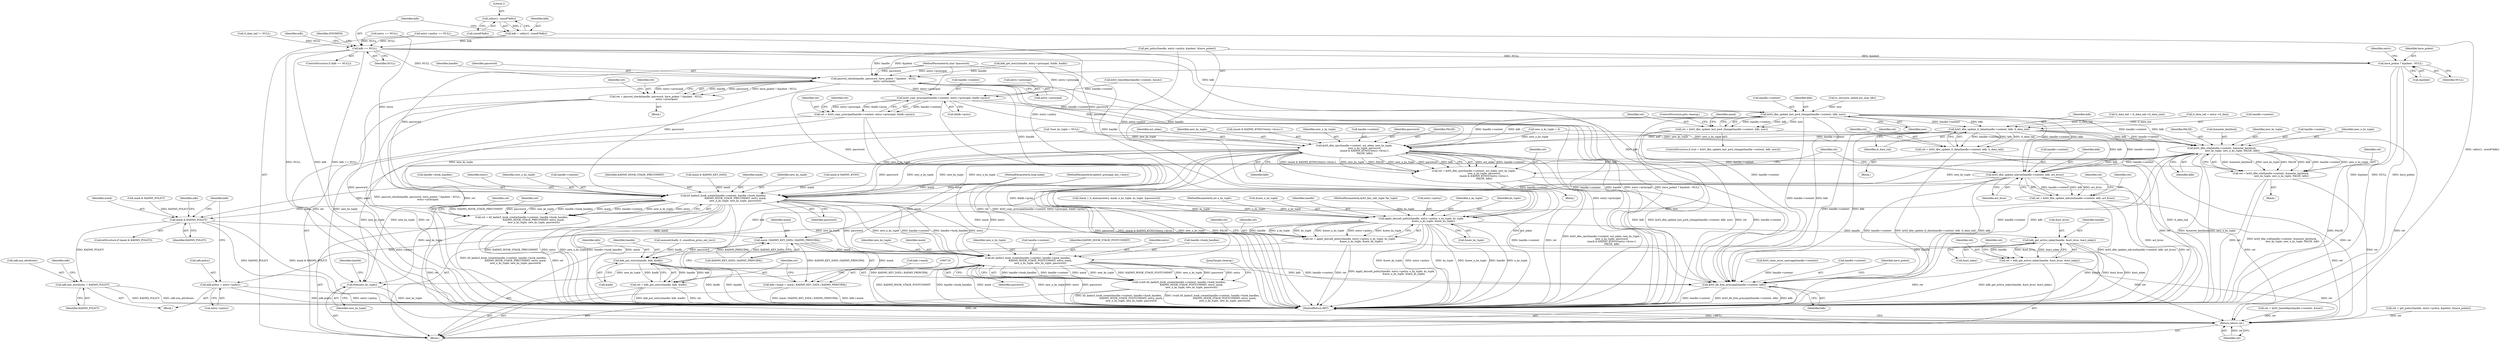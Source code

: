 digraph "0_krb5_e1caf6fb74981da62039846931ebdffed71309d1@API" {
"1000304" [label="(Call,calloc(1, sizeof(*kdb)))"];
"1000302" [label="(Call,kdb = calloc(1, sizeof(*kdb)))"];
"1000310" [label="(Call,kdb == NULL)"];
"1000345" [label="(Call,passwd_check(handle, password, have_polent ? &polent : NULL,\n                           entry->principal))"];
"1000343" [label="(Call,ret = passwd_check(handle, password, have_polent ? &polent : NULL,\n                           entry->principal))"];
"1000750" [label="(Return,return ret;)"];
"1000518" [label="(Call,krb5_copy_principal(handle->context, entry->principal, &kdb->princ))"];
"1000516" [label="(Call,ret = krb5_copy_principal(handle->context, entry->principal, &kdb->princ))"];
"1000535" [label="(Call,krb5_dbe_update_last_pwd_change(handle->context, kdb, now))"];
"1000533" [label="(Call,ret = krb5_dbe_update_last_pwd_change(handle->context, kdb, now))"];
"1000562" [label="(Call,krb5_dbe_update_tl_data(handle->context, kdb, tl_data_tail))"];
"1000560" [label="(Call,ret = krb5_dbe_update_tl_data(handle->context, kdb, tl_data_tail))"];
"1000615" [label="(Call,krb5_dbe_cpw(handle->context, act_mkey, new_ks_tuple,\n                           new_n_ks_tuple, password,\n                           (mask & KADM5_KVNO)?entry->kvno:1,\n                           FALSE, kdb))"];
"1000613" [label="(Call,ret = krb5_dbe_cpw(handle->context, act_mkey, new_ks_tuple,\n                           new_n_ks_tuple, password,\n                           (mask & KADM5_KVNO)?entry->kvno:1,\n                           FALSE, kdb))"];
"1000652" [label="(Call,krb5_dbe_update_mkvno(handle->context, kdb, act_kvno))"];
"1000650" [label="(Call,ret = krb5_dbe_update_mkvno(handle->context, kdb, act_kvno))"];
"1000663" [label="(Call,k5_kadm5_hook_create(handle->context, handle->hook_handles,\n                               KADM5_HOOK_STAGE_PRECOMMIT, entry, mask,\n                               new_n_ks_tuple, new_ks_tuple, password))"];
"1000661" [label="(Call,ret = k5_kadm5_hook_create(handle->context, handle->hook_handles,\n                               KADM5_HOOK_STAGE_PRECOMMIT, entry, mask,\n                               new_n_ks_tuple, new_ks_tuple, password))"];
"1000685" [label="(Call,mask & KADM5_POLICY)"];
"1000689" [label="(Call,adb.aux_attributes = KADM5_POLICY)"];
"1000705" [label="(Call,mask | KADM5_KEY_DATA | KADM5_PRINCIPAL)"];
"1000701" [label="(Call,kdb->mask = mask | KADM5_KEY_DATA | KADM5_PRINCIPAL)"];
"1000719" [label="(Call,k5_kadm5_hook_create(handle->context, handle->hook_handles,\n                                KADM5_HOOK_STAGE_POSTCOMMIT, entry, mask,\n                                new_n_ks_tuple, new_ks_tuple, password))"];
"1000717" [label="(Call,(void) k5_kadm5_hook_create(handle->context, handle->hook_handles,\n                                KADM5_HOOK_STAGE_POSTCOMMIT, entry, mask,\n                                new_n_ks_tuple, new_ks_tuple, password))"];
"1000733" [label="(Call,free(new_ks_tuple))"];
"1000735" [label="(Call,krb5_db_free_principal(handle->context, kdb))"];
"1000712" [label="(Call,kdb_put_entry(handle, kdb, &adb))"];
"1000710" [label="(Call,ret = kdb_put_entry(handle, kdb, &adb))"];
"1000637" [label="(Call,krb5_dbe_crk(handle->context, &master_keyblock,\n                           new_ks_tuple, new_n_ks_tuple, FALSE, kdb))"];
"1000635" [label="(Call,ret = krb5_dbe_crk(handle->context, &master_keyblock,\n                           new_ks_tuple, new_n_ks_tuple, FALSE, kdb))"];
"1000573" [label="(Call,apply_keysalt_policy(handle, entry->policy, n_ks_tuple, ks_tuple,\n                               &new_n_ks_tuple, &new_ks_tuple))"];
"1000571" [label="(Call,ret = apply_keysalt_policy(handle, entry->policy, n_ks_tuple, ks_tuple,\n                               &new_n_ks_tuple, &new_ks_tuple))"];
"1000589" [label="(Call,kdb_get_active_mkey(handle, &act_kvno, &act_mkey))"];
"1000587" [label="(Call,ret = kdb_get_active_mkey(handle, &act_kvno, &act_mkey))"];
"1000694" [label="(Call,adb.policy = entry->policy)"];
"1000348" [label="(Call,have_polent ? &polent : NULL)"];
"1000653" [label="(Call,handle->context)"];
"1000645" [label="(Identifier,FALSE)"];
"1000578" [label="(Identifier,n_ks_tuple)"];
"1000342" [label="(Block,)"];
"1000322" [label="(Call,mask & KADM5_POLICY)"];
"1000540" [label="(Identifier,now)"];
"1000688" [label="(Block,)"];
"1000641" [label="(Call,&master_keyblock)"];
"1000695" [label="(Call,adb.policy)"];
"1000362" [label="(Call,krb5_timeofday(handle->context, &now))"];
"1000479" [label="(Call,ts_incr(now, polent.pw_max_life))"];
"1000664" [label="(Call,handle->context)"];
"1000703" [label="(Identifier,kdb)"];
"1000544" [label="(Identifier,mask)"];
"1000717" [label="(Call,(void) k5_kadm5_hook_create(handle->context, handle->hook_handles,\n                                KADM5_HOOK_STAGE_POSTCOMMIT, entry, mask,\n                                new_n_ks_tuple, new_ks_tuple, password))"];
"1000670" [label="(Identifier,KADM5_HOOK_STAGE_PRECOMMIT)"];
"1000643" [label="(Identifier,new_ks_tuple)"];
"1000563" [label="(Call,handle->context)"];
"1000224" [label="(Call,entry->policy == NULL)"];
"1000573" [label="(Call,apply_keysalt_policy(handle, entry->policy, n_ks_tuple, ks_tuple,\n                               &new_n_ks_tuple, &new_ks_tuple))"];
"1000751" [label="(Identifier,ret)"];
"1000646" [label="(Identifier,kdb)"];
"1000326" [label="(Call,ret = get_policy(handle, entry->policy, &polent, &have_polent))"];
"1000360" [label="(Call,ret = krb5_timeofday(handle->context, &now))"];
"1000517" [label="(Identifier,ret)"];
"1000648" [label="(Identifier,ret)"];
"1000686" [label="(Identifier,mask)"];
"1000714" [label="(Identifier,kdb)"];
"1000698" [label="(Call,entry->policy)"];
"1000616" [label="(Call,handle->context)"];
"1000652" [label="(Call,krb5_dbe_update_mkvno(handle->context, kdb, act_kvno))"];
"1000727" [label="(Identifier,entry)"];
"1000352" [label="(Identifier,NULL)"];
"1000582" [label="(Call,&new_ks_tuple)"];
"1000302" [label="(Call,kdb = calloc(1, sizeof(*kdb)))"];
"1000615" [label="(Call,krb5_dbe_cpw(handle->context, act_mkey, new_ks_tuple,\n                           new_n_ks_tuple, password,\n                           (mask & KADM5_KVNO)?entry->kvno:1,\n                           FALSE, kdb))"];
"1000713" [label="(Identifier,handle)"];
"1000309" [label="(ControlStructure,if (kdb == NULL))"];
"1000741" [label="(Identifier,have_polent)"];
"1000580" [label="(Call,&new_n_ks_tuple)"];
"1000622" [label="(Identifier,password)"];
"1000687" [label="(Identifier,KADM5_POLICY)"];
"1000567" [label="(Identifier,tl_data_tail)"];
"1000632" [label="(Identifier,kdb)"];
"1000723" [label="(Call,handle->hook_handles)"];
"1000730" [label="(Identifier,new_ks_tuple)"];
"1000705" [label="(Call,mask | KADM5_KEY_DATA | KADM5_PRINCIPAL)"];
"1000590" [label="(Identifier,handle)"];
"1000728" [label="(Identifier,mask)"];
"1000701" [label="(Call,kdb->mask = mask | KADM5_KEY_DATA | KADM5_PRINCIPAL)"];
"1000119" [label="(MethodParameterIn,kadm5_principal_ent_t entry)"];
"1000706" [label="(Identifier,mask)"];
"1000574" [label="(Identifier,handle)"];
"1000729" [label="(Identifier,new_n_ks_tuple)"];
"1000599" [label="(Call,mask & KADM5_KEY_DATA)"];
"1000572" [label="(Identifier,ret)"];
"1000734" [label="(Identifier,new_ks_tuple)"];
"1000123" [label="(MethodParameterIn,char *password)"];
"1000659" [label="(Identifier,ret)"];
"1000525" [label="(Call,&kdb->princ)"];
"1000672" [label="(Identifier,mask)"];
"1000685" [label="(Call,mask & KADM5_POLICY)"];
"1000720" [label="(Call,handle->context)"];
"1000350" [label="(Call,&polent)"];
"1000532" [label="(ControlStructure,if ((ret = krb5_dbe_update_last_pwd_change(handle->context, kdb, now))))"];
"1000588" [label="(Identifier,ret)"];
"1000674" [label="(Identifier,new_ks_tuple)"];
"1000146" [label="(Call,*new_ks_tuple = NULL)"];
"1000624" [label="(Call,mask & KADM5_KVNO)"];
"1000346" [label="(Identifier,handle)"];
"1000596" [label="(Identifier,ret)"];
"1000696" [label="(Identifier,adb)"];
"1000122" [label="(MethodParameterIn,krb5_key_salt_tuple *ks_tuple)"];
"1000667" [label="(Call,handle->hook_handles)"];
"1000345" [label="(Call,passwd_check(handle, password, have_polent ? &polent : NULL,\n                           entry->principal))"];
"1000677" [label="(Identifier,ret)"];
"1000571" [label="(Call,ret = apply_keysalt_policy(handle, entry->policy, n_ks_tuple, ks_tuple,\n                               &new_n_ks_tuple, &new_ks_tuple))"];
"1000707" [label="(Call,KADM5_KEY_DATA | KADM5_PRINCIPAL)"];
"1000518" [label="(Call,krb5_copy_principal(handle->context, entry->principal, &kdb->princ))"];
"1000304" [label="(Call,calloc(1, sizeof(*kdb)))"];
"1000536" [label="(Call,handle->context)"];
"1000589" [label="(Call,kdb_get_active_mkey(handle, &act_kvno, &act_mkey))"];
"1000533" [label="(Call,ret = krb5_dbe_update_last_pwd_change(handle->context, kdb, now))"];
"1000715" [label="(Call,&adb)"];
"1000566" [label="(Identifier,kdb)"];
"1000554" [label="(Call,tl_data_tail = tl_data_tail->tl_data_next)"];
"1000587" [label="(Call,ret = kdb_get_active_mkey(handle, &act_kvno, &act_mkey))"];
"1000631" [label="(Identifier,FALSE)"];
"1000732" [label="(JumpTarget,cleanup:)"];
"1000561" [label="(Identifier,ret)"];
"1000638" [label="(Call,handle->context)"];
"1000661" [label="(Call,ret = k5_kadm5_hook_create(handle->context, handle->hook_handles,\n                               KADM5_HOOK_STAGE_PRECOMMIT, entry, mask,\n                               new_n_ks_tuple, new_ks_tuple, password))"];
"1000311" [label="(Identifier,kdb)"];
"1000575" [label="(Call,entry->policy)"];
"1000354" [label="(Identifier,entry)"];
"1000619" [label="(Identifier,act_mkey)"];
"1000671" [label="(Identifier,entry)"];
"1000519" [label="(Call,handle->context)"];
"1000120" [label="(MethodParameterIn,long mask)"];
"1000634" [label="(Block,)"];
"1000636" [label="(Identifier,ret)"];
"1000258" [label="(Call,tl_data_tail != NULL)"];
"1000522" [label="(Call,entry->principal)"];
"1000593" [label="(Call,&act_mkey)"];
"1000731" [label="(Identifier,password)"];
"1000737" [label="(Identifier,handle)"];
"1000305" [label="(Literal,1)"];
"1000548" [label="(Call,tl_data_tail = entry->tl_data)"];
"1000151" [label="(Call,krb5_clear_error_message(handle->context))"];
"1000516" [label="(Call,ret = krb5_copy_principal(handle->context, entry->principal, &kdb->princ))"];
"1000684" [label="(ControlStructure,if (mask & KADM5_POLICY))"];
"1000644" [label="(Identifier,new_n_ks_tuple)"];
"1000675" [label="(Identifier,password)"];
"1000673" [label="(Identifier,new_n_ks_tuple)"];
"1000530" [label="(Identifier,ret)"];
"1000650" [label="(Call,ret = krb5_dbe_update_mkvno(handle->context, kdb, act_kvno))"];
"1000662" [label="(Identifier,ret)"];
"1000562" [label="(Call,krb5_dbe_update_tl_data(handle->context, kdb, tl_data_tail))"];
"1000348" [label="(Call,have_polent ? &polent : NULL)"];
"1000560" [label="(Call,ret = krb5_dbe_update_tl_data(handle->context, kdb, tl_data_tail))"];
"1000585" [label="(Identifier,ret)"];
"1000357" [label="(Identifier,ret)"];
"1000277" [label="(Call,kdb_get_entry(handle, entry->principal, &kdb, &adb))"];
"1000635" [label="(Call,ret = krb5_dbe_crk(handle->context, &master_keyblock,\n                           new_ks_tuple, new_n_ks_tuple, FALSE, kdb))"];
"1000347" [label="(Identifier,password)"];
"1000690" [label="(Call,adb.aux_attributes)"];
"1000689" [label="(Call,adb.aux_attributes = KADM5_POLICY)"];
"1000303" [label="(Identifier,kdb)"];
"1000539" [label="(Identifier,kdb)"];
"1000620" [label="(Identifier,new_ks_tuple)"];
"1000637" [label="(Call,krb5_dbe_crk(handle->context, &master_keyblock,\n                           new_ks_tuple, new_n_ks_tuple, FALSE, kdb))"];
"1000736" [label="(Call,handle->context)"];
"1000312" [label="(Identifier,NULL)"];
"1000317" [label="(Identifier,adb)"];
"1000656" [label="(Identifier,kdb)"];
"1000739" [label="(Identifier,kdb)"];
"1000663" [label="(Call,k5_kadm5_hook_create(handle->context, handle->hook_handles,\n                               KADM5_HOOK_STAGE_PRECOMMIT, entry, mask,\n                               new_n_ks_tuple, new_ks_tuple, password))"];
"1000726" [label="(Identifier,KADM5_HOOK_STAGE_POSTCOMMIT)"];
"1000124" [label="(Block,)"];
"1000344" [label="(Identifier,ret)"];
"1000623" [label="(Call,(mask & KADM5_KVNO)?entry->kvno:1)"];
"1000651" [label="(Identifier,ret)"];
"1000712" [label="(Call,kdb_put_entry(handle, kdb, &adb))"];
"1000163" [label="(Call,entry == NULL)"];
"1000612" [label="(Block,)"];
"1000579" [label="(Identifier,ks_tuple)"];
"1000750" [label="(Return,return ret;)"];
"1000155" [label="(Call,check_1_6_dummy(entry, mask, n_ks_tuple, ks_tuple, &password))"];
"1000569" [label="(Identifier,ret)"];
"1000535" [label="(Call,krb5_dbe_update_last_pwd_change(handle->context, kdb, now))"];
"1000306" [label="(Call,sizeof(*kdb))"];
"1000534" [label="(Identifier,ret)"];
"1000121" [label="(MethodParameterIn,int n_ks_tuple)"];
"1000541" [label="(ControlStructure,goto cleanup;)"];
"1000752" [label="(MethodReturn,RET)"];
"1000691" [label="(Identifier,adb)"];
"1000702" [label="(Call,kdb->mask)"];
"1000621" [label="(Identifier,new_n_ks_tuple)"];
"1000591" [label="(Call,&act_kvno)"];
"1000559" [label="(Block,)"];
"1000353" [label="(Call,entry->principal)"];
"1000613" [label="(Call,ret = krb5_dbe_cpw(handle->context, act_mkey, new_ks_tuple,\n                           new_n_ks_tuple, password,\n                           (mask & KADM5_KVNO)?entry->kvno:1,\n                           FALSE, kdb))"];
"1000694" [label="(Call,adb.policy = entry->policy)"];
"1000315" [label="(Call,memset(&adb, 0, sizeof(osa_princ_ent_rec)))"];
"1000614" [label="(Identifier,ret)"];
"1000349" [label="(Identifier,have_polent)"];
"1000142" [label="(Call,new_n_ks_tuple = 0)"];
"1000735" [label="(Call,krb5_db_free_principal(handle->context, kdb))"];
"1000343" [label="(Call,ret = passwd_check(handle, password, have_polent ? &polent : NULL,\n                           entry->principal))"];
"1000733" [label="(Call,free(new_ks_tuple))"];
"1000719" [label="(Call,k5_kadm5_hook_create(handle->context, handle->hook_handles,\n                                KADM5_HOOK_STAGE_POSTCOMMIT, entry, mask,\n                                new_n_ks_tuple, new_ks_tuple, password))"];
"1000657" [label="(Identifier,act_kvno)"];
"1000693" [label="(Identifier,KADM5_POLICY)"];
"1000314" [label="(Identifier,ENOMEM)"];
"1000328" [label="(Call,get_policy(handle, entry->policy, &polent, &have_polent))"];
"1000711" [label="(Identifier,ret)"];
"1000310" [label="(Call,kdb == NULL)"];
"1000710" [label="(Call,ret = kdb_put_entry(handle, kdb, &adb))"];
"1000304" -> "1000302"  [label="AST: "];
"1000304" -> "1000306"  [label="CFG: "];
"1000305" -> "1000304"  [label="AST: "];
"1000306" -> "1000304"  [label="AST: "];
"1000302" -> "1000304"  [label="CFG: "];
"1000304" -> "1000302"  [label="DDG: 1"];
"1000302" -> "1000124"  [label="AST: "];
"1000303" -> "1000302"  [label="AST: "];
"1000311" -> "1000302"  [label="CFG: "];
"1000302" -> "1000752"  [label="DDG: calloc(1, sizeof(*kdb))"];
"1000302" -> "1000310"  [label="DDG: kdb"];
"1000310" -> "1000309"  [label="AST: "];
"1000310" -> "1000312"  [label="CFG: "];
"1000311" -> "1000310"  [label="AST: "];
"1000312" -> "1000310"  [label="AST: "];
"1000314" -> "1000310"  [label="CFG: "];
"1000317" -> "1000310"  [label="CFG: "];
"1000310" -> "1000752"  [label="DDG: kdb == NULL"];
"1000310" -> "1000752"  [label="DDG: NULL"];
"1000310" -> "1000752"  [label="DDG: kdb"];
"1000258" -> "1000310"  [label="DDG: NULL"];
"1000224" -> "1000310"  [label="DDG: NULL"];
"1000163" -> "1000310"  [label="DDG: NULL"];
"1000310" -> "1000345"  [label="DDG: NULL"];
"1000310" -> "1000348"  [label="DDG: NULL"];
"1000310" -> "1000535"  [label="DDG: kdb"];
"1000310" -> "1000735"  [label="DDG: kdb"];
"1000345" -> "1000343"  [label="AST: "];
"1000345" -> "1000353"  [label="CFG: "];
"1000346" -> "1000345"  [label="AST: "];
"1000347" -> "1000345"  [label="AST: "];
"1000348" -> "1000345"  [label="AST: "];
"1000353" -> "1000345"  [label="AST: "];
"1000343" -> "1000345"  [label="CFG: "];
"1000345" -> "1000752"  [label="DDG: entry->principal"];
"1000345" -> "1000752"  [label="DDG: have_polent ? &polent : NULL"];
"1000345" -> "1000752"  [label="DDG: password"];
"1000345" -> "1000752"  [label="DDG: handle"];
"1000345" -> "1000343"  [label="DDG: handle"];
"1000345" -> "1000343"  [label="DDG: password"];
"1000345" -> "1000343"  [label="DDG: have_polent ? &polent : NULL"];
"1000345" -> "1000343"  [label="DDG: entry->principal"];
"1000328" -> "1000345"  [label="DDG: handle"];
"1000328" -> "1000345"  [label="DDG: &polent"];
"1000277" -> "1000345"  [label="DDG: handle"];
"1000277" -> "1000345"  [label="DDG: entry->principal"];
"1000123" -> "1000345"  [label="DDG: password"];
"1000345" -> "1000518"  [label="DDG: entry->principal"];
"1000345" -> "1000573"  [label="DDG: handle"];
"1000345" -> "1000615"  [label="DDG: password"];
"1000345" -> "1000663"  [label="DDG: password"];
"1000343" -> "1000342"  [label="AST: "];
"1000344" -> "1000343"  [label="AST: "];
"1000357" -> "1000343"  [label="CFG: "];
"1000343" -> "1000752"  [label="DDG: ret"];
"1000343" -> "1000752"  [label="DDG: passwd_check(handle, password, have_polent ? &polent : NULL,\n                           entry->principal)"];
"1000343" -> "1000750"  [label="DDG: ret"];
"1000750" -> "1000124"  [label="AST: "];
"1000750" -> "1000751"  [label="CFG: "];
"1000751" -> "1000750"  [label="AST: "];
"1000752" -> "1000750"  [label="CFG: "];
"1000750" -> "1000752"  [label="DDG: <RET>"];
"1000751" -> "1000750"  [label="DDG: ret"];
"1000613" -> "1000750"  [label="DDG: ret"];
"1000360" -> "1000750"  [label="DDG: ret"];
"1000650" -> "1000750"  [label="DDG: ret"];
"1000661" -> "1000750"  [label="DDG: ret"];
"1000587" -> "1000750"  [label="DDG: ret"];
"1000571" -> "1000750"  [label="DDG: ret"];
"1000533" -> "1000750"  [label="DDG: ret"];
"1000635" -> "1000750"  [label="DDG: ret"];
"1000326" -> "1000750"  [label="DDG: ret"];
"1000516" -> "1000750"  [label="DDG: ret"];
"1000560" -> "1000750"  [label="DDG: ret"];
"1000710" -> "1000750"  [label="DDG: ret"];
"1000518" -> "1000516"  [label="AST: "];
"1000518" -> "1000525"  [label="CFG: "];
"1000519" -> "1000518"  [label="AST: "];
"1000522" -> "1000518"  [label="AST: "];
"1000525" -> "1000518"  [label="AST: "];
"1000516" -> "1000518"  [label="CFG: "];
"1000518" -> "1000752"  [label="DDG: &kdb->princ"];
"1000518" -> "1000752"  [label="DDG: entry->principal"];
"1000518" -> "1000516"  [label="DDG: handle->context"];
"1000518" -> "1000516"  [label="DDG: entry->principal"];
"1000518" -> "1000516"  [label="DDG: &kdb->princ"];
"1000362" -> "1000518"  [label="DDG: handle->context"];
"1000277" -> "1000518"  [label="DDG: entry->principal"];
"1000518" -> "1000535"  [label="DDG: handle->context"];
"1000518" -> "1000735"  [label="DDG: handle->context"];
"1000516" -> "1000124"  [label="AST: "];
"1000517" -> "1000516"  [label="AST: "];
"1000530" -> "1000516"  [label="CFG: "];
"1000516" -> "1000752"  [label="DDG: krb5_copy_principal(handle->context, entry->principal, &kdb->princ)"];
"1000516" -> "1000752"  [label="DDG: ret"];
"1000535" -> "1000533"  [label="AST: "];
"1000535" -> "1000540"  [label="CFG: "];
"1000536" -> "1000535"  [label="AST: "];
"1000539" -> "1000535"  [label="AST: "];
"1000540" -> "1000535"  [label="AST: "];
"1000533" -> "1000535"  [label="CFG: "];
"1000535" -> "1000752"  [label="DDG: now"];
"1000535" -> "1000533"  [label="DDG: handle->context"];
"1000535" -> "1000533"  [label="DDG: kdb"];
"1000535" -> "1000533"  [label="DDG: now"];
"1000479" -> "1000535"  [label="DDG: now"];
"1000535" -> "1000562"  [label="DDG: handle->context"];
"1000535" -> "1000562"  [label="DDG: kdb"];
"1000535" -> "1000615"  [label="DDG: handle->context"];
"1000535" -> "1000615"  [label="DDG: kdb"];
"1000535" -> "1000637"  [label="DDG: handle->context"];
"1000535" -> "1000637"  [label="DDG: kdb"];
"1000535" -> "1000652"  [label="DDG: handle->context"];
"1000535" -> "1000652"  [label="DDG: kdb"];
"1000535" -> "1000735"  [label="DDG: handle->context"];
"1000535" -> "1000735"  [label="DDG: kdb"];
"1000533" -> "1000532"  [label="AST: "];
"1000534" -> "1000533"  [label="AST: "];
"1000541" -> "1000533"  [label="CFG: "];
"1000544" -> "1000533"  [label="CFG: "];
"1000533" -> "1000752"  [label="DDG: ret"];
"1000533" -> "1000752"  [label="DDG: krb5_dbe_update_last_pwd_change(handle->context, kdb, now)"];
"1000562" -> "1000560"  [label="AST: "];
"1000562" -> "1000567"  [label="CFG: "];
"1000563" -> "1000562"  [label="AST: "];
"1000566" -> "1000562"  [label="AST: "];
"1000567" -> "1000562"  [label="AST: "];
"1000560" -> "1000562"  [label="CFG: "];
"1000562" -> "1000752"  [label="DDG: tl_data_tail"];
"1000562" -> "1000560"  [label="DDG: handle->context"];
"1000562" -> "1000560"  [label="DDG: kdb"];
"1000562" -> "1000560"  [label="DDG: tl_data_tail"];
"1000554" -> "1000562"  [label="DDG: tl_data_tail"];
"1000548" -> "1000562"  [label="DDG: tl_data_tail"];
"1000562" -> "1000615"  [label="DDG: handle->context"];
"1000562" -> "1000615"  [label="DDG: kdb"];
"1000562" -> "1000637"  [label="DDG: handle->context"];
"1000562" -> "1000637"  [label="DDG: kdb"];
"1000562" -> "1000652"  [label="DDG: handle->context"];
"1000562" -> "1000652"  [label="DDG: kdb"];
"1000562" -> "1000735"  [label="DDG: handle->context"];
"1000562" -> "1000735"  [label="DDG: kdb"];
"1000560" -> "1000559"  [label="AST: "];
"1000561" -> "1000560"  [label="AST: "];
"1000569" -> "1000560"  [label="CFG: "];
"1000560" -> "1000752"  [label="DDG: krb5_dbe_update_tl_data(handle->context, kdb, tl_data_tail)"];
"1000560" -> "1000752"  [label="DDG: ret"];
"1000615" -> "1000613"  [label="AST: "];
"1000615" -> "1000632"  [label="CFG: "];
"1000616" -> "1000615"  [label="AST: "];
"1000619" -> "1000615"  [label="AST: "];
"1000620" -> "1000615"  [label="AST: "];
"1000621" -> "1000615"  [label="AST: "];
"1000622" -> "1000615"  [label="AST: "];
"1000623" -> "1000615"  [label="AST: "];
"1000631" -> "1000615"  [label="AST: "];
"1000632" -> "1000615"  [label="AST: "];
"1000613" -> "1000615"  [label="CFG: "];
"1000615" -> "1000752"  [label="DDG: password"];
"1000615" -> "1000752"  [label="DDG: (mask & KADM5_KVNO)?entry->kvno:1"];
"1000615" -> "1000752"  [label="DDG: new_n_ks_tuple"];
"1000615" -> "1000752"  [label="DDG: FALSE"];
"1000615" -> "1000752"  [label="DDG: act_mkey"];
"1000615" -> "1000613"  [label="DDG: act_mkey"];
"1000615" -> "1000613"  [label="DDG: handle->context"];
"1000615" -> "1000613"  [label="DDG: (mask & KADM5_KVNO)?entry->kvno:1"];
"1000615" -> "1000613"  [label="DDG: new_ks_tuple"];
"1000615" -> "1000613"  [label="DDG: FALSE"];
"1000615" -> "1000613"  [label="DDG: new_n_ks_tuple"];
"1000615" -> "1000613"  [label="DDG: password"];
"1000615" -> "1000613"  [label="DDG: kdb"];
"1000146" -> "1000615"  [label="DDG: new_ks_tuple"];
"1000142" -> "1000615"  [label="DDG: new_n_ks_tuple"];
"1000123" -> "1000615"  [label="DDG: password"];
"1000615" -> "1000652"  [label="DDG: handle->context"];
"1000615" -> "1000652"  [label="DDG: kdb"];
"1000615" -> "1000663"  [label="DDG: new_n_ks_tuple"];
"1000615" -> "1000663"  [label="DDG: new_ks_tuple"];
"1000615" -> "1000663"  [label="DDG: password"];
"1000615" -> "1000733"  [label="DDG: new_ks_tuple"];
"1000615" -> "1000735"  [label="DDG: handle->context"];
"1000615" -> "1000735"  [label="DDG: kdb"];
"1000613" -> "1000612"  [label="AST: "];
"1000614" -> "1000613"  [label="AST: "];
"1000648" -> "1000613"  [label="CFG: "];
"1000613" -> "1000752"  [label="DDG: ret"];
"1000613" -> "1000752"  [label="DDG: krb5_dbe_cpw(handle->context, act_mkey, new_ks_tuple,\n                           new_n_ks_tuple, password,\n                           (mask & KADM5_KVNO)?entry->kvno:1,\n                           FALSE, kdb)"];
"1000652" -> "1000650"  [label="AST: "];
"1000652" -> "1000657"  [label="CFG: "];
"1000653" -> "1000652"  [label="AST: "];
"1000656" -> "1000652"  [label="AST: "];
"1000657" -> "1000652"  [label="AST: "];
"1000650" -> "1000652"  [label="CFG: "];
"1000652" -> "1000752"  [label="DDG: act_kvno"];
"1000652" -> "1000650"  [label="DDG: handle->context"];
"1000652" -> "1000650"  [label="DDG: kdb"];
"1000652" -> "1000650"  [label="DDG: act_kvno"];
"1000637" -> "1000652"  [label="DDG: handle->context"];
"1000637" -> "1000652"  [label="DDG: kdb"];
"1000652" -> "1000663"  [label="DDG: handle->context"];
"1000652" -> "1000712"  [label="DDG: kdb"];
"1000652" -> "1000735"  [label="DDG: handle->context"];
"1000652" -> "1000735"  [label="DDG: kdb"];
"1000650" -> "1000124"  [label="AST: "];
"1000651" -> "1000650"  [label="AST: "];
"1000659" -> "1000650"  [label="CFG: "];
"1000650" -> "1000752"  [label="DDG: ret"];
"1000650" -> "1000752"  [label="DDG: krb5_dbe_update_mkvno(handle->context, kdb, act_kvno)"];
"1000663" -> "1000661"  [label="AST: "];
"1000663" -> "1000675"  [label="CFG: "];
"1000664" -> "1000663"  [label="AST: "];
"1000667" -> "1000663"  [label="AST: "];
"1000670" -> "1000663"  [label="AST: "];
"1000671" -> "1000663"  [label="AST: "];
"1000672" -> "1000663"  [label="AST: "];
"1000673" -> "1000663"  [label="AST: "];
"1000674" -> "1000663"  [label="AST: "];
"1000675" -> "1000663"  [label="AST: "];
"1000661" -> "1000663"  [label="CFG: "];
"1000663" -> "1000752"  [label="DDG: mask"];
"1000663" -> "1000752"  [label="DDG: password"];
"1000663" -> "1000752"  [label="DDG: KADM5_HOOK_STAGE_PRECOMMIT"];
"1000663" -> "1000752"  [label="DDG: entry"];
"1000663" -> "1000752"  [label="DDG: new_n_ks_tuple"];
"1000663" -> "1000752"  [label="DDG: handle->hook_handles"];
"1000663" -> "1000661"  [label="DDG: KADM5_HOOK_STAGE_PRECOMMIT"];
"1000663" -> "1000661"  [label="DDG: password"];
"1000663" -> "1000661"  [label="DDG: new_ks_tuple"];
"1000663" -> "1000661"  [label="DDG: handle->hook_handles"];
"1000663" -> "1000661"  [label="DDG: mask"];
"1000663" -> "1000661"  [label="DDG: handle->context"];
"1000663" -> "1000661"  [label="DDG: new_n_ks_tuple"];
"1000663" -> "1000661"  [label="DDG: entry"];
"1000163" -> "1000663"  [label="DDG: entry"];
"1000119" -> "1000663"  [label="DDG: entry"];
"1000599" -> "1000663"  [label="DDG: mask"];
"1000624" -> "1000663"  [label="DDG: mask"];
"1000120" -> "1000663"  [label="DDG: mask"];
"1000637" -> "1000663"  [label="DDG: new_n_ks_tuple"];
"1000637" -> "1000663"  [label="DDG: new_ks_tuple"];
"1000142" -> "1000663"  [label="DDG: new_n_ks_tuple"];
"1000146" -> "1000663"  [label="DDG: new_ks_tuple"];
"1000123" -> "1000663"  [label="DDG: password"];
"1000663" -> "1000685"  [label="DDG: mask"];
"1000663" -> "1000719"  [label="DDG: handle->context"];
"1000663" -> "1000719"  [label="DDG: handle->hook_handles"];
"1000663" -> "1000719"  [label="DDG: entry"];
"1000663" -> "1000719"  [label="DDG: new_n_ks_tuple"];
"1000663" -> "1000719"  [label="DDG: new_ks_tuple"];
"1000663" -> "1000719"  [label="DDG: password"];
"1000663" -> "1000733"  [label="DDG: new_ks_tuple"];
"1000663" -> "1000735"  [label="DDG: handle->context"];
"1000661" -> "1000124"  [label="AST: "];
"1000662" -> "1000661"  [label="AST: "];
"1000677" -> "1000661"  [label="CFG: "];
"1000661" -> "1000752"  [label="DDG: k5_kadm5_hook_create(handle->context, handle->hook_handles,\n                               KADM5_HOOK_STAGE_PRECOMMIT, entry, mask,\n                               new_n_ks_tuple, new_ks_tuple, password)"];
"1000661" -> "1000752"  [label="DDG: ret"];
"1000685" -> "1000684"  [label="AST: "];
"1000685" -> "1000687"  [label="CFG: "];
"1000686" -> "1000685"  [label="AST: "];
"1000687" -> "1000685"  [label="AST: "];
"1000691" -> "1000685"  [label="CFG: "];
"1000703" -> "1000685"  [label="CFG: "];
"1000685" -> "1000752"  [label="DDG: mask & KADM5_POLICY"];
"1000685" -> "1000752"  [label="DDG: KADM5_POLICY"];
"1000120" -> "1000685"  [label="DDG: mask"];
"1000322" -> "1000685"  [label="DDG: KADM5_POLICY"];
"1000685" -> "1000689"  [label="DDG: KADM5_POLICY"];
"1000685" -> "1000705"  [label="DDG: mask"];
"1000689" -> "1000688"  [label="AST: "];
"1000689" -> "1000693"  [label="CFG: "];
"1000690" -> "1000689"  [label="AST: "];
"1000693" -> "1000689"  [label="AST: "];
"1000696" -> "1000689"  [label="CFG: "];
"1000689" -> "1000752"  [label="DDG: KADM5_POLICY"];
"1000689" -> "1000752"  [label="DDG: adb.aux_attributes"];
"1000705" -> "1000701"  [label="AST: "];
"1000705" -> "1000707"  [label="CFG: "];
"1000706" -> "1000705"  [label="AST: "];
"1000707" -> "1000705"  [label="AST: "];
"1000701" -> "1000705"  [label="CFG: "];
"1000705" -> "1000752"  [label="DDG: KADM5_KEY_DATA | KADM5_PRINCIPAL"];
"1000705" -> "1000701"  [label="DDG: mask"];
"1000705" -> "1000701"  [label="DDG: KADM5_KEY_DATA | KADM5_PRINCIPAL"];
"1000120" -> "1000705"  [label="DDG: mask"];
"1000707" -> "1000705"  [label="DDG: KADM5_KEY_DATA"];
"1000707" -> "1000705"  [label="DDG: KADM5_PRINCIPAL"];
"1000705" -> "1000719"  [label="DDG: mask"];
"1000701" -> "1000124"  [label="AST: "];
"1000702" -> "1000701"  [label="AST: "];
"1000711" -> "1000701"  [label="CFG: "];
"1000701" -> "1000752"  [label="DDG: mask | KADM5_KEY_DATA | KADM5_PRINCIPAL"];
"1000701" -> "1000752"  [label="DDG: kdb->mask"];
"1000719" -> "1000717"  [label="AST: "];
"1000719" -> "1000731"  [label="CFG: "];
"1000720" -> "1000719"  [label="AST: "];
"1000723" -> "1000719"  [label="AST: "];
"1000726" -> "1000719"  [label="AST: "];
"1000727" -> "1000719"  [label="AST: "];
"1000728" -> "1000719"  [label="AST: "];
"1000729" -> "1000719"  [label="AST: "];
"1000730" -> "1000719"  [label="AST: "];
"1000731" -> "1000719"  [label="AST: "];
"1000717" -> "1000719"  [label="CFG: "];
"1000719" -> "1000752"  [label="DDG: new_n_ks_tuple"];
"1000719" -> "1000752"  [label="DDG: entry"];
"1000719" -> "1000752"  [label="DDG: password"];
"1000719" -> "1000752"  [label="DDG: KADM5_HOOK_STAGE_POSTCOMMIT"];
"1000719" -> "1000752"  [label="DDG: handle->hook_handles"];
"1000719" -> "1000752"  [label="DDG: mask"];
"1000719" -> "1000717"  [label="DDG: handle->hook_handles"];
"1000719" -> "1000717"  [label="DDG: handle->context"];
"1000719" -> "1000717"  [label="DDG: mask"];
"1000719" -> "1000717"  [label="DDG: new_ks_tuple"];
"1000719" -> "1000717"  [label="DDG: KADM5_HOOK_STAGE_POSTCOMMIT"];
"1000719" -> "1000717"  [label="DDG: new_n_ks_tuple"];
"1000719" -> "1000717"  [label="DDG: password"];
"1000719" -> "1000717"  [label="DDG: entry"];
"1000119" -> "1000719"  [label="DDG: entry"];
"1000120" -> "1000719"  [label="DDG: mask"];
"1000123" -> "1000719"  [label="DDG: password"];
"1000719" -> "1000733"  [label="DDG: new_ks_tuple"];
"1000719" -> "1000735"  [label="DDG: handle->context"];
"1000717" -> "1000124"  [label="AST: "];
"1000718" -> "1000717"  [label="AST: "];
"1000732" -> "1000717"  [label="CFG: "];
"1000717" -> "1000752"  [label="DDG: (void) k5_kadm5_hook_create(handle->context, handle->hook_handles,\n                                KADM5_HOOK_STAGE_POSTCOMMIT, entry, mask,\n                                new_n_ks_tuple, new_ks_tuple, password)"];
"1000717" -> "1000752"  [label="DDG: k5_kadm5_hook_create(handle->context, handle->hook_handles,\n                                KADM5_HOOK_STAGE_POSTCOMMIT, entry, mask,\n                                new_n_ks_tuple, new_ks_tuple, password)"];
"1000733" -> "1000124"  [label="AST: "];
"1000733" -> "1000734"  [label="CFG: "];
"1000734" -> "1000733"  [label="AST: "];
"1000737" -> "1000733"  [label="CFG: "];
"1000733" -> "1000752"  [label="DDG: new_ks_tuple"];
"1000637" -> "1000733"  [label="DDG: new_ks_tuple"];
"1000146" -> "1000733"  [label="DDG: new_ks_tuple"];
"1000735" -> "1000124"  [label="AST: "];
"1000735" -> "1000739"  [label="CFG: "];
"1000736" -> "1000735"  [label="AST: "];
"1000739" -> "1000735"  [label="AST: "];
"1000741" -> "1000735"  [label="CFG: "];
"1000735" -> "1000752"  [label="DDG: krb5_db_free_principal(handle->context, kdb)"];
"1000735" -> "1000752"  [label="DDG: kdb"];
"1000735" -> "1000752"  [label="DDG: handle->context"];
"1000637" -> "1000735"  [label="DDG: handle->context"];
"1000637" -> "1000735"  [label="DDG: kdb"];
"1000151" -> "1000735"  [label="DDG: handle->context"];
"1000362" -> "1000735"  [label="DDG: handle->context"];
"1000712" -> "1000735"  [label="DDG: kdb"];
"1000712" -> "1000710"  [label="AST: "];
"1000712" -> "1000715"  [label="CFG: "];
"1000713" -> "1000712"  [label="AST: "];
"1000714" -> "1000712"  [label="AST: "];
"1000715" -> "1000712"  [label="AST: "];
"1000710" -> "1000712"  [label="CFG: "];
"1000712" -> "1000752"  [label="DDG: &adb"];
"1000712" -> "1000752"  [label="DDG: handle"];
"1000712" -> "1000710"  [label="DDG: handle"];
"1000712" -> "1000710"  [label="DDG: kdb"];
"1000712" -> "1000710"  [label="DDG: &adb"];
"1000589" -> "1000712"  [label="DDG: handle"];
"1000315" -> "1000712"  [label="DDG: &adb"];
"1000710" -> "1000124"  [label="AST: "];
"1000711" -> "1000710"  [label="AST: "];
"1000718" -> "1000710"  [label="CFG: "];
"1000710" -> "1000752"  [label="DDG: ret"];
"1000710" -> "1000752"  [label="DDG: kdb_put_entry(handle, kdb, &adb)"];
"1000637" -> "1000635"  [label="AST: "];
"1000637" -> "1000646"  [label="CFG: "];
"1000638" -> "1000637"  [label="AST: "];
"1000641" -> "1000637"  [label="AST: "];
"1000643" -> "1000637"  [label="AST: "];
"1000644" -> "1000637"  [label="AST: "];
"1000645" -> "1000637"  [label="AST: "];
"1000646" -> "1000637"  [label="AST: "];
"1000635" -> "1000637"  [label="CFG: "];
"1000637" -> "1000752"  [label="DDG: &master_keyblock"];
"1000637" -> "1000752"  [label="DDG: new_n_ks_tuple"];
"1000637" -> "1000752"  [label="DDG: FALSE"];
"1000637" -> "1000635"  [label="DDG: &master_keyblock"];
"1000637" -> "1000635"  [label="DDG: new_ks_tuple"];
"1000637" -> "1000635"  [label="DDG: FALSE"];
"1000637" -> "1000635"  [label="DDG: kdb"];
"1000637" -> "1000635"  [label="DDG: handle->context"];
"1000637" -> "1000635"  [label="DDG: new_n_ks_tuple"];
"1000146" -> "1000637"  [label="DDG: new_ks_tuple"];
"1000142" -> "1000637"  [label="DDG: new_n_ks_tuple"];
"1000635" -> "1000634"  [label="AST: "];
"1000636" -> "1000635"  [label="AST: "];
"1000648" -> "1000635"  [label="CFG: "];
"1000635" -> "1000752"  [label="DDG: krb5_dbe_crk(handle->context, &master_keyblock,\n                           new_ks_tuple, new_n_ks_tuple, FALSE, kdb)"];
"1000635" -> "1000752"  [label="DDG: ret"];
"1000573" -> "1000571"  [label="AST: "];
"1000573" -> "1000582"  [label="CFG: "];
"1000574" -> "1000573"  [label="AST: "];
"1000575" -> "1000573"  [label="AST: "];
"1000578" -> "1000573"  [label="AST: "];
"1000579" -> "1000573"  [label="AST: "];
"1000580" -> "1000573"  [label="AST: "];
"1000582" -> "1000573"  [label="AST: "];
"1000571" -> "1000573"  [label="CFG: "];
"1000573" -> "1000752"  [label="DDG: entry->policy"];
"1000573" -> "1000752"  [label="DDG: ks_tuple"];
"1000573" -> "1000752"  [label="DDG: &new_n_ks_tuple"];
"1000573" -> "1000752"  [label="DDG: handle"];
"1000573" -> "1000752"  [label="DDG: n_ks_tuple"];
"1000573" -> "1000752"  [label="DDG: &new_ks_tuple"];
"1000573" -> "1000571"  [label="DDG: handle"];
"1000573" -> "1000571"  [label="DDG: n_ks_tuple"];
"1000573" -> "1000571"  [label="DDG: ks_tuple"];
"1000573" -> "1000571"  [label="DDG: &new_n_ks_tuple"];
"1000573" -> "1000571"  [label="DDG: entry->policy"];
"1000573" -> "1000571"  [label="DDG: &new_ks_tuple"];
"1000328" -> "1000573"  [label="DDG: handle"];
"1000328" -> "1000573"  [label="DDG: entry->policy"];
"1000277" -> "1000573"  [label="DDG: handle"];
"1000224" -> "1000573"  [label="DDG: entry->policy"];
"1000155" -> "1000573"  [label="DDG: n_ks_tuple"];
"1000155" -> "1000573"  [label="DDG: ks_tuple"];
"1000121" -> "1000573"  [label="DDG: n_ks_tuple"];
"1000122" -> "1000573"  [label="DDG: ks_tuple"];
"1000573" -> "1000589"  [label="DDG: handle"];
"1000573" -> "1000694"  [label="DDG: entry->policy"];
"1000571" -> "1000124"  [label="AST: "];
"1000572" -> "1000571"  [label="AST: "];
"1000585" -> "1000571"  [label="CFG: "];
"1000571" -> "1000752"  [label="DDG: ret"];
"1000571" -> "1000752"  [label="DDG: apply_keysalt_policy(handle, entry->policy, n_ks_tuple, ks_tuple,\n                               &new_n_ks_tuple, &new_ks_tuple)"];
"1000589" -> "1000587"  [label="AST: "];
"1000589" -> "1000593"  [label="CFG: "];
"1000590" -> "1000589"  [label="AST: "];
"1000591" -> "1000589"  [label="AST: "];
"1000593" -> "1000589"  [label="AST: "];
"1000587" -> "1000589"  [label="CFG: "];
"1000589" -> "1000752"  [label="DDG: handle"];
"1000589" -> "1000752"  [label="DDG: &act_kvno"];
"1000589" -> "1000752"  [label="DDG: &act_mkey"];
"1000589" -> "1000587"  [label="DDG: handle"];
"1000589" -> "1000587"  [label="DDG: &act_kvno"];
"1000589" -> "1000587"  [label="DDG: &act_mkey"];
"1000587" -> "1000124"  [label="AST: "];
"1000588" -> "1000587"  [label="AST: "];
"1000596" -> "1000587"  [label="CFG: "];
"1000587" -> "1000752"  [label="DDG: kdb_get_active_mkey(handle, &act_kvno, &act_mkey)"];
"1000587" -> "1000752"  [label="DDG: ret"];
"1000694" -> "1000688"  [label="AST: "];
"1000694" -> "1000698"  [label="CFG: "];
"1000695" -> "1000694"  [label="AST: "];
"1000698" -> "1000694"  [label="AST: "];
"1000703" -> "1000694"  [label="CFG: "];
"1000694" -> "1000752"  [label="DDG: adb.policy"];
"1000694" -> "1000752"  [label="DDG: entry->policy"];
"1000348" -> "1000350"  [label="CFG: "];
"1000348" -> "1000352"  [label="CFG: "];
"1000349" -> "1000348"  [label="AST: "];
"1000350" -> "1000348"  [label="AST: "];
"1000352" -> "1000348"  [label="AST: "];
"1000354" -> "1000348"  [label="CFG: "];
"1000348" -> "1000752"  [label="DDG: have_polent"];
"1000348" -> "1000752"  [label="DDG: &polent"];
"1000348" -> "1000752"  [label="DDG: NULL"];
"1000328" -> "1000348"  [label="DDG: &polent"];
}
